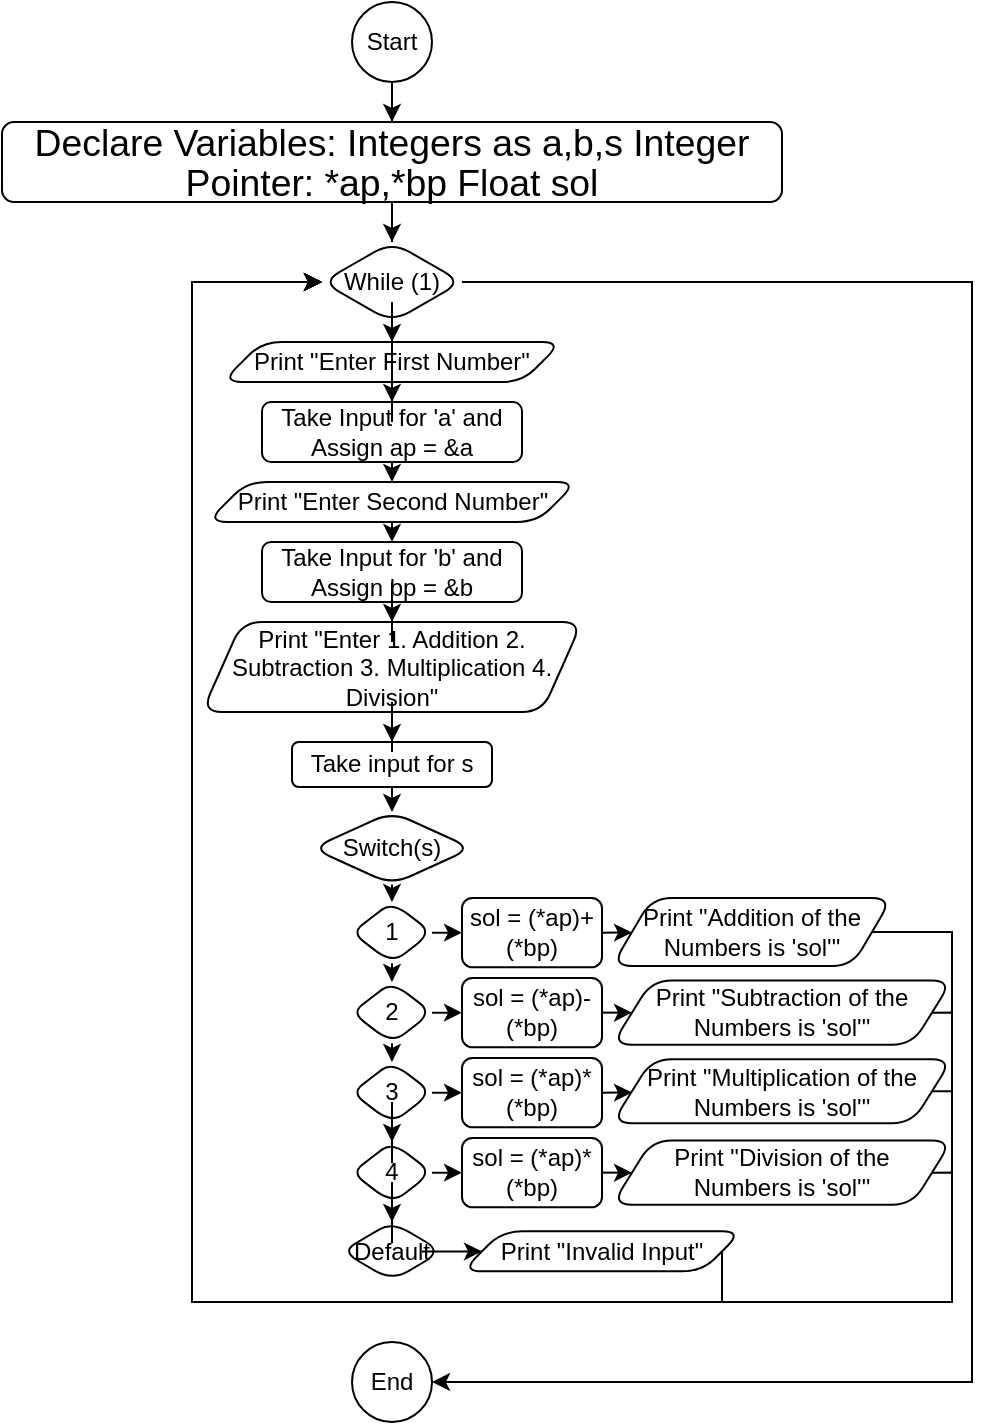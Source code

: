 <mxfile version="17.1.3" type="device"><diagram id="iXCN1UJlW0BarSJRypcP" name="Page-1"><mxGraphModel dx="1483" dy="816" grid="1" gridSize="10" guides="1" tooltips="1" connect="1" arrows="1" fold="1" page="1" pageScale="1" pageWidth="850" pageHeight="1100" math="0" shadow="0"><root><mxCell id="0"/><mxCell id="1" parent="0"/><mxCell id="H95WA0p8TAPkUi7r0ppy-64" value="" style="group" vertex="1" connectable="0" parent="1"><mxGeometry x="145" y="240" width="485" height="710" as="geometry"/></mxCell><mxCell id="H95WA0p8TAPkUi7r0ppy-1" value="Start" style="ellipse;whiteSpace=wrap;html=1;aspect=fixed;" vertex="1" parent="H95WA0p8TAPkUi7r0ppy-64"><mxGeometry x="175" width="40" height="40" as="geometry"/></mxCell><mxCell id="H95WA0p8TAPkUi7r0ppy-2" value="&lt;span lang=&quot;EN-US&quot; style=&quot;font-size: 14.0pt ; line-height: 107% ; font-family: &amp;#34;calibri&amp;#34; , sans-serif&quot;&gt;Declare Variables: Integers as a,b,s Integer Pointer: *ap,*bp Float sol&lt;/span&gt;" style="rounded=1;whiteSpace=wrap;html=1;" vertex="1" parent="H95WA0p8TAPkUi7r0ppy-64"><mxGeometry y="60" width="390" height="40" as="geometry"/></mxCell><mxCell id="H95WA0p8TAPkUi7r0ppy-3" value="" style="edgeStyle=orthogonalEdgeStyle;rounded=0;orthogonalLoop=1;jettySize=auto;html=1;" edge="1" parent="H95WA0p8TAPkUi7r0ppy-64" source="H95WA0p8TAPkUi7r0ppy-1" target="H95WA0p8TAPkUi7r0ppy-2"><mxGeometry relative="1" as="geometry"/></mxCell><mxCell id="H95WA0p8TAPkUi7r0ppy-4" value="While (1)" style="rhombus;whiteSpace=wrap;html=1;rounded=1;" vertex="1" parent="H95WA0p8TAPkUi7r0ppy-64"><mxGeometry x="160" y="120" width="70" height="40" as="geometry"/></mxCell><mxCell id="H95WA0p8TAPkUi7r0ppy-5" value="" style="edgeStyle=orthogonalEdgeStyle;rounded=0;orthogonalLoop=1;jettySize=auto;html=1;" edge="1" parent="H95WA0p8TAPkUi7r0ppy-64" source="H95WA0p8TAPkUi7r0ppy-2" target="H95WA0p8TAPkUi7r0ppy-4"><mxGeometry relative="1" as="geometry"/></mxCell><mxCell id="H95WA0p8TAPkUi7r0ppy-6" value="Print &quot;Enter First Number&quot;" style="shape=parallelogram;perimeter=parallelogramPerimeter;whiteSpace=wrap;html=1;fixedSize=1;rounded=1;" vertex="1" parent="H95WA0p8TAPkUi7r0ppy-64"><mxGeometry x="110" y="170" width="170" height="20" as="geometry"/></mxCell><mxCell id="H95WA0p8TAPkUi7r0ppy-7" value="" style="edgeStyle=orthogonalEdgeStyle;rounded=0;orthogonalLoop=1;jettySize=auto;html=1;" edge="1" parent="H95WA0p8TAPkUi7r0ppy-64" source="H95WA0p8TAPkUi7r0ppy-4" target="H95WA0p8TAPkUi7r0ppy-6"><mxGeometry relative="1" as="geometry"/></mxCell><mxCell id="H95WA0p8TAPkUi7r0ppy-8" value="Take Input for 'a' and Assign ap = &amp;amp;a" style="whiteSpace=wrap;html=1;rounded=1;" vertex="1" parent="H95WA0p8TAPkUi7r0ppy-64"><mxGeometry x="130" y="200" width="130" height="30" as="geometry"/></mxCell><mxCell id="H95WA0p8TAPkUi7r0ppy-9" value="" style="edgeStyle=orthogonalEdgeStyle;rounded=0;orthogonalLoop=1;jettySize=auto;html=1;" edge="1" parent="H95WA0p8TAPkUi7r0ppy-64" source="H95WA0p8TAPkUi7r0ppy-6" target="H95WA0p8TAPkUi7r0ppy-8"><mxGeometry relative="1" as="geometry"/></mxCell><mxCell id="H95WA0p8TAPkUi7r0ppy-10" value="Print &quot;Enter Second Number&quot;" style="shape=parallelogram;perimeter=parallelogramPerimeter;whiteSpace=wrap;html=1;fixedSize=1;rounded=1;" vertex="1" parent="H95WA0p8TAPkUi7r0ppy-64"><mxGeometry x="102.5" y="240" width="185" height="20" as="geometry"/></mxCell><mxCell id="H95WA0p8TAPkUi7r0ppy-11" style="edgeStyle=orthogonalEdgeStyle;rounded=0;orthogonalLoop=1;jettySize=auto;html=1;exitX=0.5;exitY=1;exitDx=0;exitDy=0;entryX=0.5;entryY=0;entryDx=0;entryDy=0;" edge="1" parent="H95WA0p8TAPkUi7r0ppy-64" source="H95WA0p8TAPkUi7r0ppy-8" target="H95WA0p8TAPkUi7r0ppy-10"><mxGeometry relative="1" as="geometry"/></mxCell><mxCell id="H95WA0p8TAPkUi7r0ppy-12" value="Take Input for 'b' and Assign bp = &amp;amp;b" style="whiteSpace=wrap;html=1;rounded=1;" vertex="1" parent="H95WA0p8TAPkUi7r0ppy-64"><mxGeometry x="130" y="270" width="130" height="30" as="geometry"/></mxCell><mxCell id="H95WA0p8TAPkUi7r0ppy-13" style="edgeStyle=orthogonalEdgeStyle;rounded=0;orthogonalLoop=1;jettySize=auto;html=1;exitX=0.5;exitY=1;exitDx=0;exitDy=0;entryX=0.5;entryY=0;entryDx=0;entryDy=0;" edge="1" parent="H95WA0p8TAPkUi7r0ppy-64" source="H95WA0p8TAPkUi7r0ppy-10" target="H95WA0p8TAPkUi7r0ppy-12"><mxGeometry relative="1" as="geometry"/></mxCell><mxCell id="H95WA0p8TAPkUi7r0ppy-14" value="Print &quot;Enter 1. Addition 2. Subtraction 3. Multiplication 4. Division&quot;" style="shape=parallelogram;perimeter=parallelogramPerimeter;whiteSpace=wrap;html=1;fixedSize=1;rounded=1;" vertex="1" parent="H95WA0p8TAPkUi7r0ppy-64"><mxGeometry x="100" y="310" width="190" height="45" as="geometry"/></mxCell><mxCell id="H95WA0p8TAPkUi7r0ppy-15" value="" style="edgeStyle=orthogonalEdgeStyle;rounded=0;orthogonalLoop=1;jettySize=auto;html=1;" edge="1" parent="H95WA0p8TAPkUi7r0ppy-64" source="H95WA0p8TAPkUi7r0ppy-12" target="H95WA0p8TAPkUi7r0ppy-14"><mxGeometry relative="1" as="geometry"/></mxCell><mxCell id="H95WA0p8TAPkUi7r0ppy-16" value="Take input for s" style="rounded=1;whiteSpace=wrap;html=1;" vertex="1" parent="H95WA0p8TAPkUi7r0ppy-64"><mxGeometry x="145" y="370" width="100" height="22.5" as="geometry"/></mxCell><mxCell id="H95WA0p8TAPkUi7r0ppy-17" value="" style="edgeStyle=orthogonalEdgeStyle;rounded=0;orthogonalLoop=1;jettySize=auto;html=1;" edge="1" parent="H95WA0p8TAPkUi7r0ppy-64" source="H95WA0p8TAPkUi7r0ppy-14" target="H95WA0p8TAPkUi7r0ppy-16"><mxGeometry relative="1" as="geometry"/></mxCell><mxCell id="H95WA0p8TAPkUi7r0ppy-18" value="Switch(s)" style="rhombus;whiteSpace=wrap;html=1;rounded=1;" vertex="1" parent="H95WA0p8TAPkUi7r0ppy-64"><mxGeometry x="155" y="405" width="80" height="36.25" as="geometry"/></mxCell><mxCell id="H95WA0p8TAPkUi7r0ppy-20" style="edgeStyle=orthogonalEdgeStyle;rounded=0;orthogonalLoop=1;jettySize=auto;html=1;exitX=0.5;exitY=1;exitDx=0;exitDy=0;entryX=0.5;entryY=0;entryDx=0;entryDy=0;" edge="1" parent="H95WA0p8TAPkUi7r0ppy-64" source="H95WA0p8TAPkUi7r0ppy-16" target="H95WA0p8TAPkUi7r0ppy-18"><mxGeometry relative="1" as="geometry"/></mxCell><mxCell id="H95WA0p8TAPkUi7r0ppy-21" value="1" style="rhombus;whiteSpace=wrap;html=1;rounded=1;" vertex="1" parent="H95WA0p8TAPkUi7r0ppy-64"><mxGeometry x="175" y="450" width="40" height="30.63" as="geometry"/></mxCell><mxCell id="H95WA0p8TAPkUi7r0ppy-23" style="edgeStyle=orthogonalEdgeStyle;rounded=0;orthogonalLoop=1;jettySize=auto;html=1;exitX=0.5;exitY=1;exitDx=0;exitDy=0;entryX=0.5;entryY=0;entryDx=0;entryDy=0;" edge="1" parent="H95WA0p8TAPkUi7r0ppy-64" source="H95WA0p8TAPkUi7r0ppy-18" target="H95WA0p8TAPkUi7r0ppy-21"><mxGeometry relative="1" as="geometry"/></mxCell><mxCell id="H95WA0p8TAPkUi7r0ppy-24" value="sol = (*ap)+(*bp)" style="whiteSpace=wrap;html=1;rounded=1;" vertex="1" parent="H95WA0p8TAPkUi7r0ppy-64"><mxGeometry x="230" y="447.98" width="70" height="34.68" as="geometry"/></mxCell><mxCell id="H95WA0p8TAPkUi7r0ppy-26" style="edgeStyle=orthogonalEdgeStyle;rounded=0;orthogonalLoop=1;jettySize=auto;html=1;exitX=1;exitY=0.5;exitDx=0;exitDy=0;entryX=0;entryY=0.5;entryDx=0;entryDy=0;" edge="1" parent="H95WA0p8TAPkUi7r0ppy-64" source="H95WA0p8TAPkUi7r0ppy-21" target="H95WA0p8TAPkUi7r0ppy-24"><mxGeometry relative="1" as="geometry"/></mxCell><mxCell id="H95WA0p8TAPkUi7r0ppy-62" style="edgeStyle=orthogonalEdgeStyle;rounded=0;orthogonalLoop=1;jettySize=auto;html=1;exitX=1;exitY=0.5;exitDx=0;exitDy=0;entryX=0;entryY=0.5;entryDx=0;entryDy=0;" edge="1" parent="H95WA0p8TAPkUi7r0ppy-64" source="H95WA0p8TAPkUi7r0ppy-27" target="H95WA0p8TAPkUi7r0ppy-4"><mxGeometry relative="1" as="geometry"><Array as="points"><mxPoint x="475" y="465"/><mxPoint x="475" y="650"/><mxPoint x="95" y="650"/><mxPoint x="95" y="140"/></Array></mxGeometry></mxCell><mxCell id="H95WA0p8TAPkUi7r0ppy-27" value="Print &quot;Addition of the Numbers is 'sol'&quot;" style="shape=parallelogram;perimeter=parallelogramPerimeter;whiteSpace=wrap;html=1;fixedSize=1;rounded=1;" vertex="1" parent="H95WA0p8TAPkUi7r0ppy-64"><mxGeometry x="305" y="447.98" width="140" height="34.05" as="geometry"/></mxCell><mxCell id="H95WA0p8TAPkUi7r0ppy-29" style="edgeStyle=orthogonalEdgeStyle;rounded=0;orthogonalLoop=1;jettySize=auto;html=1;exitX=1;exitY=0.5;exitDx=0;exitDy=0;entryX=0;entryY=0.5;entryDx=0;entryDy=0;" edge="1" parent="H95WA0p8TAPkUi7r0ppy-64" source="H95WA0p8TAPkUi7r0ppy-24" target="H95WA0p8TAPkUi7r0ppy-27"><mxGeometry relative="1" as="geometry"/></mxCell><mxCell id="H95WA0p8TAPkUi7r0ppy-30" value="2" style="rhombus;whiteSpace=wrap;html=1;rounded=1;" vertex="1" parent="H95WA0p8TAPkUi7r0ppy-64"><mxGeometry x="175" y="490" width="40" height="30.63" as="geometry"/></mxCell><mxCell id="H95WA0p8TAPkUi7r0ppy-32" style="edgeStyle=orthogonalEdgeStyle;rounded=0;orthogonalLoop=1;jettySize=auto;html=1;exitX=0.5;exitY=1;exitDx=0;exitDy=0;entryX=0.5;entryY=0;entryDx=0;entryDy=0;" edge="1" parent="H95WA0p8TAPkUi7r0ppy-64" source="H95WA0p8TAPkUi7r0ppy-21" target="H95WA0p8TAPkUi7r0ppy-30"><mxGeometry relative="1" as="geometry"/></mxCell><mxCell id="H95WA0p8TAPkUi7r0ppy-33" value="sol = (*ap)-(*bp)" style="whiteSpace=wrap;html=1;rounded=1;" vertex="1" parent="H95WA0p8TAPkUi7r0ppy-64"><mxGeometry x="230" y="487.98" width="70" height="34.68" as="geometry"/></mxCell><mxCell id="H95WA0p8TAPkUi7r0ppy-34" style="edgeStyle=orthogonalEdgeStyle;rounded=0;orthogonalLoop=1;jettySize=auto;html=1;exitX=1;exitY=0.5;exitDx=0;exitDy=0;entryX=0;entryY=0.5;entryDx=0;entryDy=0;" edge="1" parent="H95WA0p8TAPkUi7r0ppy-64" source="H95WA0p8TAPkUi7r0ppy-30" target="H95WA0p8TAPkUi7r0ppy-33"><mxGeometry relative="1" as="geometry"/></mxCell><mxCell id="H95WA0p8TAPkUi7r0ppy-61" style="edgeStyle=orthogonalEdgeStyle;rounded=0;orthogonalLoop=1;jettySize=auto;html=1;exitX=1;exitY=0.5;exitDx=0;exitDy=0;entryX=0;entryY=0.5;entryDx=0;entryDy=0;" edge="1" parent="H95WA0p8TAPkUi7r0ppy-64" source="H95WA0p8TAPkUi7r0ppy-35" target="H95WA0p8TAPkUi7r0ppy-4"><mxGeometry relative="1" as="geometry"><Array as="points"><mxPoint x="475" y="505"/><mxPoint x="475" y="650"/><mxPoint x="95" y="650"/><mxPoint x="95" y="140"/></Array></mxGeometry></mxCell><mxCell id="H95WA0p8TAPkUi7r0ppy-35" value="Print &quot;Subtraction of the Numbers is 'sol'&quot;" style="shape=parallelogram;perimeter=parallelogramPerimeter;whiteSpace=wrap;html=1;fixedSize=1;rounded=1;" vertex="1" parent="H95WA0p8TAPkUi7r0ppy-64"><mxGeometry x="305" y="489.31" width="170" height="32.02" as="geometry"/></mxCell><mxCell id="H95WA0p8TAPkUi7r0ppy-36" style="edgeStyle=orthogonalEdgeStyle;rounded=0;orthogonalLoop=1;jettySize=auto;html=1;exitX=1;exitY=0.5;exitDx=0;exitDy=0;entryX=0;entryY=0.5;entryDx=0;entryDy=0;" edge="1" parent="H95WA0p8TAPkUi7r0ppy-64" source="H95WA0p8TAPkUi7r0ppy-33" target="H95WA0p8TAPkUi7r0ppy-35"><mxGeometry relative="1" as="geometry"/></mxCell><mxCell id="H95WA0p8TAPkUi7r0ppy-37" value="3" style="rhombus;whiteSpace=wrap;html=1;rounded=1;" vertex="1" parent="H95WA0p8TAPkUi7r0ppy-64"><mxGeometry x="175" y="530" width="40" height="30.63" as="geometry"/></mxCell><mxCell id="H95WA0p8TAPkUi7r0ppy-39" style="edgeStyle=orthogonalEdgeStyle;rounded=0;orthogonalLoop=1;jettySize=auto;html=1;exitX=0.5;exitY=1;exitDx=0;exitDy=0;entryX=0.5;entryY=0;entryDx=0;entryDy=0;" edge="1" parent="H95WA0p8TAPkUi7r0ppy-64" source="H95WA0p8TAPkUi7r0ppy-30" target="H95WA0p8TAPkUi7r0ppy-37"><mxGeometry relative="1" as="geometry"/></mxCell><mxCell id="H95WA0p8TAPkUi7r0ppy-40" value="sol = (*ap)*(*bp)" style="whiteSpace=wrap;html=1;rounded=1;" vertex="1" parent="H95WA0p8TAPkUi7r0ppy-64"><mxGeometry x="230" y="527.98" width="70" height="34.68" as="geometry"/></mxCell><mxCell id="H95WA0p8TAPkUi7r0ppy-41" style="edgeStyle=orthogonalEdgeStyle;rounded=0;orthogonalLoop=1;jettySize=auto;html=1;exitX=1;exitY=0.5;exitDx=0;exitDy=0;entryX=0;entryY=0.5;entryDx=0;entryDy=0;" edge="1" parent="H95WA0p8TAPkUi7r0ppy-64" source="H95WA0p8TAPkUi7r0ppy-37" target="H95WA0p8TAPkUi7r0ppy-40"><mxGeometry relative="1" as="geometry"/></mxCell><mxCell id="H95WA0p8TAPkUi7r0ppy-59" style="edgeStyle=orthogonalEdgeStyle;rounded=0;orthogonalLoop=1;jettySize=auto;html=1;exitX=1;exitY=0.5;exitDx=0;exitDy=0;entryX=0;entryY=0.5;entryDx=0;entryDy=0;" edge="1" parent="H95WA0p8TAPkUi7r0ppy-64" source="H95WA0p8TAPkUi7r0ppy-42" target="H95WA0p8TAPkUi7r0ppy-4"><mxGeometry relative="1" as="geometry"><Array as="points"><mxPoint x="475" y="545"/><mxPoint x="475" y="650"/><mxPoint x="95" y="650"/><mxPoint x="95" y="140"/></Array></mxGeometry></mxCell><mxCell id="H95WA0p8TAPkUi7r0ppy-42" value="Print &quot;Multiplication of the Numbers is 'sol'&quot;" style="shape=parallelogram;perimeter=parallelogramPerimeter;whiteSpace=wrap;html=1;fixedSize=1;rounded=1;" vertex="1" parent="H95WA0p8TAPkUi7r0ppy-64"><mxGeometry x="305" y="528.61" width="170" height="32.02" as="geometry"/></mxCell><mxCell id="H95WA0p8TAPkUi7r0ppy-43" style="edgeStyle=orthogonalEdgeStyle;rounded=0;orthogonalLoop=1;jettySize=auto;html=1;exitX=1;exitY=0.5;exitDx=0;exitDy=0;entryX=0;entryY=0.5;entryDx=0;entryDy=0;" edge="1" parent="H95WA0p8TAPkUi7r0ppy-64" source="H95WA0p8TAPkUi7r0ppy-40" target="H95WA0p8TAPkUi7r0ppy-42"><mxGeometry relative="1" as="geometry"/></mxCell><mxCell id="H95WA0p8TAPkUi7r0ppy-44" value="4" style="rhombus;whiteSpace=wrap;html=1;rounded=1;" vertex="1" parent="H95WA0p8TAPkUi7r0ppy-64"><mxGeometry x="175" y="570" width="40" height="30.63" as="geometry"/></mxCell><mxCell id="H95WA0p8TAPkUi7r0ppy-45" value="" style="edgeStyle=orthogonalEdgeStyle;rounded=0;orthogonalLoop=1;jettySize=auto;html=1;" edge="1" parent="H95WA0p8TAPkUi7r0ppy-64" source="H95WA0p8TAPkUi7r0ppy-37" target="H95WA0p8TAPkUi7r0ppy-44"><mxGeometry relative="1" as="geometry"/></mxCell><mxCell id="H95WA0p8TAPkUi7r0ppy-46" value="sol = (*ap)*(*bp)" style="whiteSpace=wrap;html=1;rounded=1;" vertex="1" parent="H95WA0p8TAPkUi7r0ppy-64"><mxGeometry x="230" y="567.98" width="70" height="34.68" as="geometry"/></mxCell><mxCell id="H95WA0p8TAPkUi7r0ppy-47" style="edgeStyle=orthogonalEdgeStyle;rounded=0;orthogonalLoop=1;jettySize=auto;html=1;exitX=1;exitY=0.5;exitDx=0;exitDy=0;entryX=0;entryY=0.5;entryDx=0;entryDy=0;" edge="1" parent="H95WA0p8TAPkUi7r0ppy-64" source="H95WA0p8TAPkUi7r0ppy-44" target="H95WA0p8TAPkUi7r0ppy-46"><mxGeometry relative="1" as="geometry"/></mxCell><mxCell id="H95WA0p8TAPkUi7r0ppy-58" style="edgeStyle=orthogonalEdgeStyle;rounded=0;orthogonalLoop=1;jettySize=auto;html=1;exitX=1;exitY=0.5;exitDx=0;exitDy=0;entryX=0;entryY=0.5;entryDx=0;entryDy=0;" edge="1" parent="H95WA0p8TAPkUi7r0ppy-64" source="H95WA0p8TAPkUi7r0ppy-48" target="H95WA0p8TAPkUi7r0ppy-4"><mxGeometry relative="1" as="geometry"><Array as="points"><mxPoint x="475" y="585"/><mxPoint x="475" y="650"/><mxPoint x="95" y="650"/><mxPoint x="95" y="140"/></Array></mxGeometry></mxCell><mxCell id="H95WA0p8TAPkUi7r0ppy-48" value="Print &quot;Division of the &lt;br&gt;Numbers is 'sol'&quot;" style="shape=parallelogram;perimeter=parallelogramPerimeter;whiteSpace=wrap;html=1;fixedSize=1;rounded=1;" vertex="1" parent="H95WA0p8TAPkUi7r0ppy-64"><mxGeometry x="305" y="569.31" width="170" height="32.02" as="geometry"/></mxCell><mxCell id="H95WA0p8TAPkUi7r0ppy-49" style="edgeStyle=orthogonalEdgeStyle;rounded=0;orthogonalLoop=1;jettySize=auto;html=1;exitX=1;exitY=0.5;exitDx=0;exitDy=0;entryX=0;entryY=0.5;entryDx=0;entryDy=0;" edge="1" parent="H95WA0p8TAPkUi7r0ppy-64" source="H95WA0p8TAPkUi7r0ppy-46" target="H95WA0p8TAPkUi7r0ppy-48"><mxGeometry relative="1" as="geometry"/></mxCell><mxCell id="H95WA0p8TAPkUi7r0ppy-50" value="Default" style="rhombus;whiteSpace=wrap;html=1;rounded=1;" vertex="1" parent="H95WA0p8TAPkUi7r0ppy-64"><mxGeometry x="170" y="610" width="50" height="29.37" as="geometry"/></mxCell><mxCell id="H95WA0p8TAPkUi7r0ppy-51" value="" style="edgeStyle=orthogonalEdgeStyle;rounded=0;orthogonalLoop=1;jettySize=auto;html=1;" edge="1" parent="H95WA0p8TAPkUi7r0ppy-64" source="H95WA0p8TAPkUi7r0ppy-44" target="H95WA0p8TAPkUi7r0ppy-50"><mxGeometry relative="1" as="geometry"/></mxCell><mxCell id="H95WA0p8TAPkUi7r0ppy-57" style="edgeStyle=orthogonalEdgeStyle;rounded=0;orthogonalLoop=1;jettySize=auto;html=1;exitX=1;exitY=0.5;exitDx=0;exitDy=0;entryX=0;entryY=0.5;entryDx=0;entryDy=0;" edge="1" parent="H95WA0p8TAPkUi7r0ppy-64" source="H95WA0p8TAPkUi7r0ppy-53" target="H95WA0p8TAPkUi7r0ppy-4"><mxGeometry relative="1" as="geometry"><Array as="points"><mxPoint x="360" y="650"/><mxPoint x="95" y="650"/><mxPoint x="95" y="140"/></Array></mxGeometry></mxCell><mxCell id="H95WA0p8TAPkUi7r0ppy-53" value="Print &quot;Invalid Input&quot;" style="shape=parallelogram;perimeter=parallelogramPerimeter;whiteSpace=wrap;html=1;fixedSize=1;rounded=1;" vertex="1" parent="H95WA0p8TAPkUi7r0ppy-64"><mxGeometry x="230" y="614.68" width="140" height="20" as="geometry"/></mxCell><mxCell id="H95WA0p8TAPkUi7r0ppy-54" value="" style="edgeStyle=orthogonalEdgeStyle;rounded=0;orthogonalLoop=1;jettySize=auto;html=1;" edge="1" parent="H95WA0p8TAPkUi7r0ppy-64" source="H95WA0p8TAPkUi7r0ppy-50" target="H95WA0p8TAPkUi7r0ppy-53"><mxGeometry relative="1" as="geometry"/></mxCell><mxCell id="H95WA0p8TAPkUi7r0ppy-56" value="End" style="ellipse;whiteSpace=wrap;html=1;aspect=fixed;" vertex="1" parent="H95WA0p8TAPkUi7r0ppy-64"><mxGeometry x="175" y="670" width="40" height="40" as="geometry"/></mxCell><mxCell id="H95WA0p8TAPkUi7r0ppy-63" style="edgeStyle=orthogonalEdgeStyle;rounded=0;orthogonalLoop=1;jettySize=auto;html=1;exitX=1;exitY=0.5;exitDx=0;exitDy=0;entryX=1;entryY=0.5;entryDx=0;entryDy=0;" edge="1" parent="H95WA0p8TAPkUi7r0ppy-64" source="H95WA0p8TAPkUi7r0ppy-4" target="H95WA0p8TAPkUi7r0ppy-56"><mxGeometry relative="1" as="geometry"><Array as="points"><mxPoint x="485" y="140"/><mxPoint x="485" y="690"/></Array></mxGeometry></mxCell></root></mxGraphModel></diagram></mxfile>